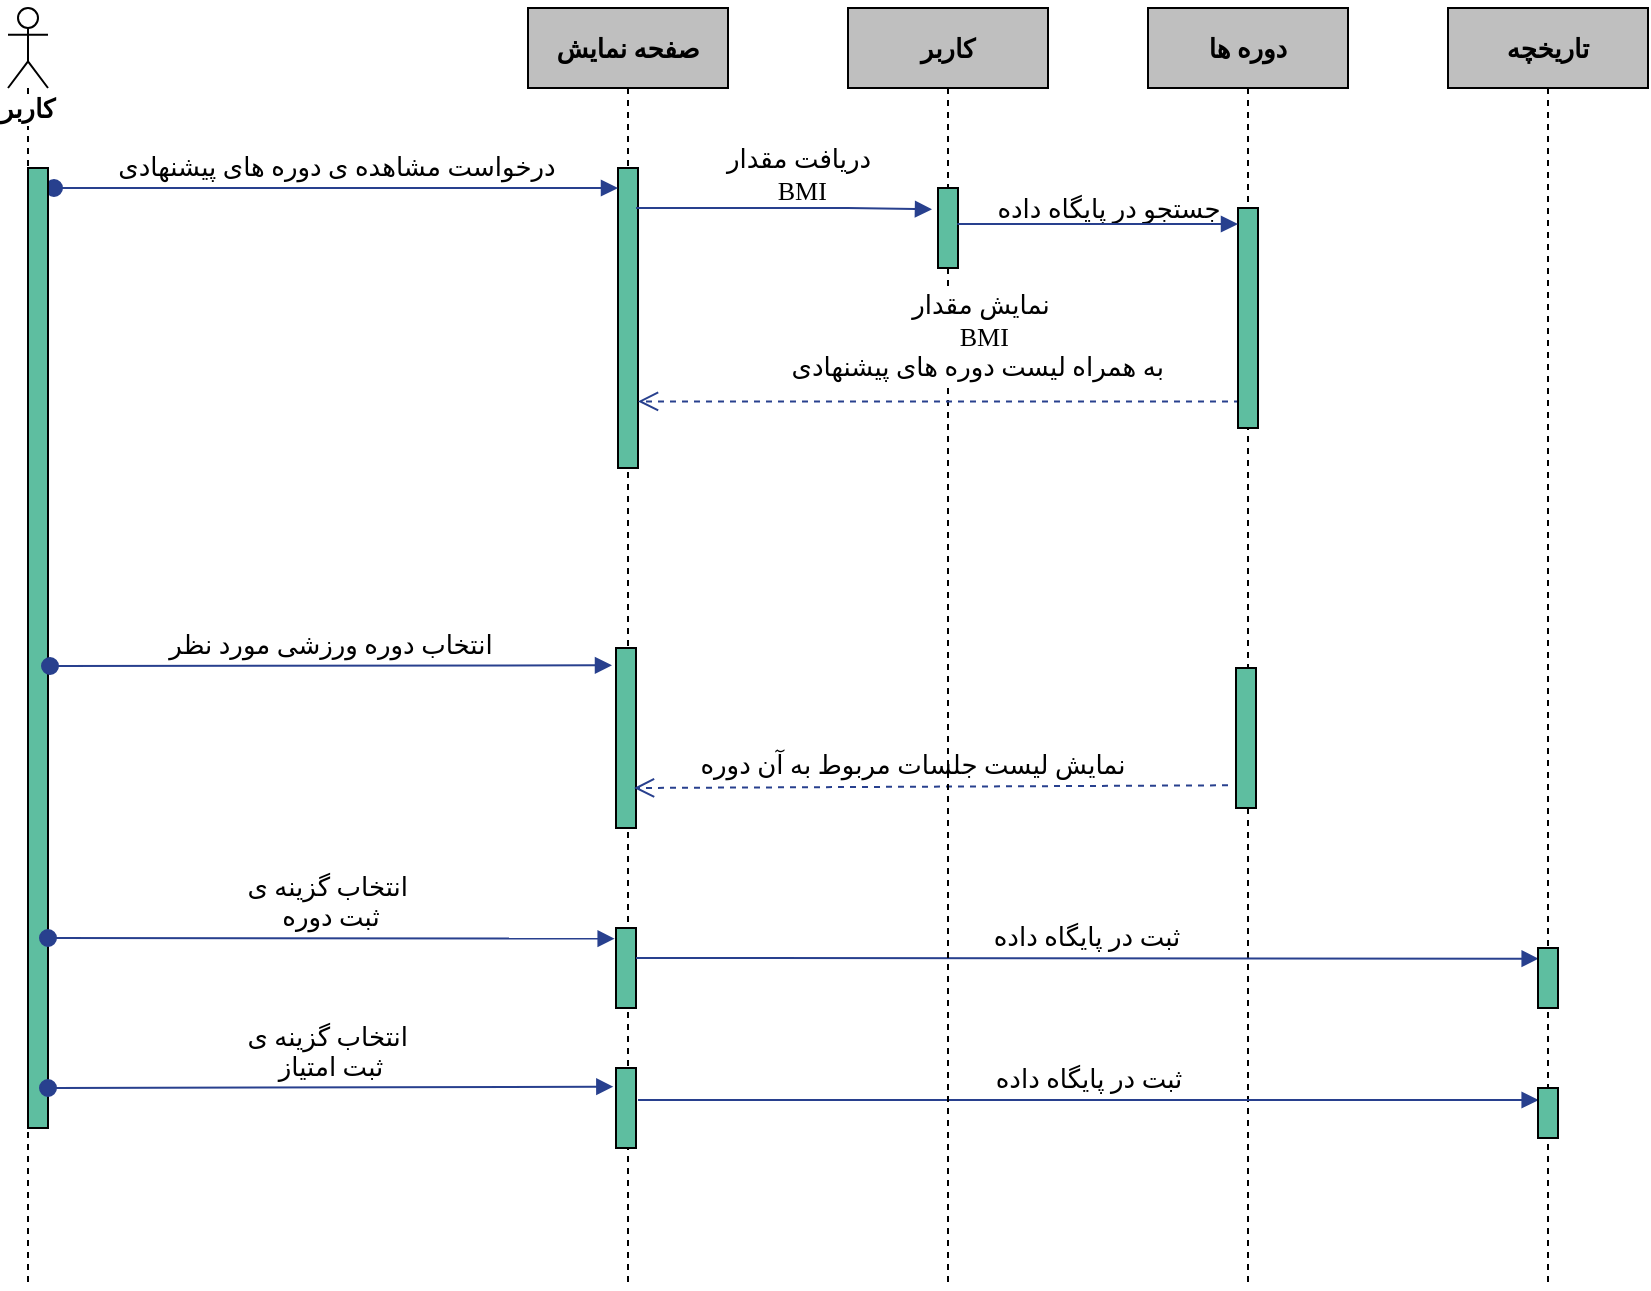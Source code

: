 <mxfile version="14.8.2" type="github">
  <diagram id="gclrW9IZEGYl_Us_NXqO" name="Page-1">
    <mxGraphModel dx="782" dy="436" grid="1" gridSize="10" guides="1" tooltips="1" connect="1" arrows="1" fold="1" page="1" pageScale="1" pageWidth="850" pageHeight="1100" math="0" shadow="0">
      <root>
        <mxCell id="0" />
        <mxCell id="1" parent="0" />
        <mxCell id="ecLLTJah2uslzvCgLHW6-1" value="&lt;font face=&quot;B Zar&quot; style=&quot;font-size: 13px&quot;&gt;&lt;b&gt;کاربر&lt;/b&gt;&lt;/font&gt;" style="shape=umlLifeline;participant=umlActor;perimeter=lifelinePerimeter;whiteSpace=wrap;html=1;container=1;collapsible=0;recursiveResize=0;verticalAlign=top;spacingTop=36;labelBackgroundColor=#ffffff;outlineConnect=0;size=40;" parent="1" vertex="1">
          <mxGeometry x="20" y="20" width="20" height="640" as="geometry" />
        </mxCell>
        <mxCell id="ecLLTJah2uslzvCgLHW6-2" value="&lt;font style=&quot;font-size: 13px;&quot;&gt;&lt;br style=&quot;font-size: 13px;&quot;&gt;صفحه نمایش&lt;br style=&quot;font-size: 13px;&quot;&gt;&lt;/font&gt;&lt;br style=&quot;font-size: 13px;&quot;&gt;" style="shape=umlLifeline;perimeter=lifelinePerimeter;whiteSpace=wrap;html=1;container=1;collapsible=0;recursiveResize=0;outlineConnect=0;fontSize=13;fontFamily=B Zar;fontStyle=1;fillColor=#BFBFBF;" parent="1" vertex="1">
          <mxGeometry x="280" y="20" width="100" height="640" as="geometry" />
        </mxCell>
        <mxCell id="ecLLTJah2uslzvCgLHW6-3" value="" style="html=1;points=[];perimeter=orthogonalPerimeter;fillColor=#5EBEA0;" parent="ecLLTJah2uslzvCgLHW6-2" vertex="1">
          <mxGeometry x="45" y="80" width="10" height="150" as="geometry" />
        </mxCell>
        <mxCell id="ecLLTJah2uslzvCgLHW6-5" value="&lt;font style=&quot;font-size: 13px;&quot;&gt;درخواست مشاهده ی دوره های پیشنهادی&lt;/font&gt;" style="html=1;verticalAlign=bottom;startArrow=oval;endArrow=block;startSize=8;fontSize=13;fontFamily=B Zar;strokeColor=#28408E;" parent="1" target="ecLLTJah2uslzvCgLHW6-3" edge="1">
          <mxGeometry relative="1" as="geometry">
            <mxPoint x="43" y="110" as="sourcePoint" />
            <Array as="points">
              <mxPoint x="90" y="110" />
            </Array>
          </mxGeometry>
        </mxCell>
        <mxCell id="ecLLTJah2uslzvCgLHW6-7" value="" style="html=1;points=[];perimeter=orthogonalPerimeter;fillColor=#5EBEA0;" parent="1" vertex="1">
          <mxGeometry x="30" y="100" width="10" height="480" as="geometry" />
        </mxCell>
        <mxCell id="x91RRcyRa2O_VJ76zCkE-1" value="دوره ها" style="shape=umlLifeline;perimeter=lifelinePerimeter;whiteSpace=wrap;html=1;container=1;collapsible=0;recursiveResize=0;outlineConnect=0;fontFamily=B Zar;fontSize=13;fontStyle=1;fillColor=#BFBFBF;" vertex="1" parent="1">
          <mxGeometry x="590" y="20" width="100" height="640" as="geometry" />
        </mxCell>
        <mxCell id="x91RRcyRa2O_VJ76zCkE-2" value="تاریخچه" style="shape=umlLifeline;perimeter=lifelinePerimeter;whiteSpace=wrap;html=1;container=1;collapsible=0;recursiveResize=0;outlineConnect=0;fontFamily=B Zar;fontSize=13;fontStyle=1;fillColor=#BFBFBF;" vertex="1" parent="1">
          <mxGeometry x="740" y="20" width="100" height="640" as="geometry" />
        </mxCell>
        <mxCell id="x91RRcyRa2O_VJ76zCkE-3" value="" style="html=1;points=[];perimeter=orthogonalPerimeter;fillColor=#5EBEA0;" vertex="1" parent="x91RRcyRa2O_VJ76zCkE-2">
          <mxGeometry x="45" y="470" width="10" height="30" as="geometry" />
        </mxCell>
        <mxCell id="x91RRcyRa2O_VJ76zCkE-4" value="" style="html=1;points=[];perimeter=orthogonalPerimeter;fillColor=#5EBEA0;" vertex="1" parent="x91RRcyRa2O_VJ76zCkE-2">
          <mxGeometry x="45" y="540" width="10" height="25" as="geometry" />
        </mxCell>
        <mxCell id="x91RRcyRa2O_VJ76zCkE-5" value="&lt;font style=&quot;font-size: 13px;&quot;&gt;انتخاب دوره ورزشی مورد نظر&lt;br style=&quot;font-size: 13px;&quot;&gt;&lt;/font&gt;" style="html=1;verticalAlign=bottom;startArrow=oval;endArrow=block;startSize=8;strokeColor=#28408E;fontFamily=B Zar;fontSize=13;entryX=-0.2;entryY=0.096;entryDx=0;entryDy=0;entryPerimeter=0;" edge="1" parent="1" target="x91RRcyRa2O_VJ76zCkE-14">
          <mxGeometry relative="1" as="geometry">
            <mxPoint x="41" y="349" as="sourcePoint" />
            <mxPoint x="320" y="345" as="targetPoint" />
          </mxGeometry>
        </mxCell>
        <mxCell id="x91RRcyRa2O_VJ76zCkE-6" value="" style="html=1;points=[];perimeter=orthogonalPerimeter;fillColor=#5EBEA0;" vertex="1" parent="1">
          <mxGeometry x="324" y="480" width="10" height="40" as="geometry" />
        </mxCell>
        <mxCell id="x91RRcyRa2O_VJ76zCkE-7" value="&lt;font style=&quot;font-size: 13px;&quot;&gt;انتخاب گزینه ی&amp;nbsp;&lt;br style=&quot;font-size: 13px;&quot;&gt;ثبت دوره&lt;br style=&quot;font-size: 13px;&quot;&gt;&lt;/font&gt;" style="html=1;verticalAlign=bottom;startArrow=oval;endArrow=block;startSize=8;strokeColor=#28408E;fontFamily=B Zar;fontSize=13;entryX=-0.067;entryY=0.133;entryDx=0;entryDy=0;entryPerimeter=0;" edge="1" parent="1" target="x91RRcyRa2O_VJ76zCkE-6">
          <mxGeometry relative="1" as="geometry">
            <mxPoint x="40" y="485" as="sourcePoint" />
            <mxPoint x="319" y="485" as="targetPoint" />
          </mxGeometry>
        </mxCell>
        <mxCell id="x91RRcyRa2O_VJ76zCkE-8" value="&lt;font style=&quot;font-size: 13px;&quot;&gt;ثبت در پایگاه داده&lt;/font&gt;" style="html=1;verticalAlign=bottom;endArrow=block;fontFamily=B Zar;fontSize=13;strokeColor=#28408E;entryX=0.033;entryY=0.178;entryDx=0;entryDy=0;entryPerimeter=0;" edge="1" parent="1" target="x91RRcyRa2O_VJ76zCkE-12">
          <mxGeometry relative="1" as="geometry">
            <mxPoint x="334" y="495" as="sourcePoint" />
            <mxPoint x="780" y="495" as="targetPoint" />
          </mxGeometry>
        </mxCell>
        <mxCell id="x91RRcyRa2O_VJ76zCkE-9" value="&lt;font style=&quot;font-size: 13px;&quot;&gt;انتخاب گزینه ی&amp;nbsp;&lt;br style=&quot;font-size: 13px;&quot;&gt;ثبت امتیاز&lt;br style=&quot;font-size: 13px;&quot;&gt;&lt;/font&gt;" style="html=1;verticalAlign=bottom;startArrow=oval;endArrow=block;startSize=8;strokeColor=#28408E;fontSize=13;fontFamily=B Zar;entryX=-0.133;entryY=0.233;entryDx=0;entryDy=0;entryPerimeter=0;" edge="1" parent="1" target="x91RRcyRa2O_VJ76zCkE-10">
          <mxGeometry relative="1" as="geometry">
            <mxPoint x="40" y="560" as="sourcePoint" />
            <mxPoint x="319" y="560" as="targetPoint" />
          </mxGeometry>
        </mxCell>
        <mxCell id="x91RRcyRa2O_VJ76zCkE-10" value="" style="html=1;points=[];perimeter=orthogonalPerimeter;fillColor=#5EBEA0;" vertex="1" parent="1">
          <mxGeometry x="324" y="550" width="10" height="40" as="geometry" />
        </mxCell>
        <mxCell id="x91RRcyRa2O_VJ76zCkE-11" value="&lt;font style=&quot;font-size: 13px;&quot;&gt;ثبت در پایگاه داده&lt;/font&gt;" style="html=1;verticalAlign=bottom;endArrow=block;fontFamily=B Zar;fontSize=13;strokeColor=#28408E;entryX=0.033;entryY=0.24;entryDx=0;entryDy=0;entryPerimeter=0;" edge="1" parent="1" target="x91RRcyRa2O_VJ76zCkE-13">
          <mxGeometry relative="1" as="geometry">
            <mxPoint x="335" y="566" as="sourcePoint" />
            <mxPoint x="694.67" y="566" as="targetPoint" />
          </mxGeometry>
        </mxCell>
        <mxCell id="x91RRcyRa2O_VJ76zCkE-12" value="" style="html=1;points=[];perimeter=orthogonalPerimeter;fillColor=#5EBEA0;" vertex="1" parent="1">
          <mxGeometry x="785" y="490" width="10" height="30" as="geometry" />
        </mxCell>
        <mxCell id="x91RRcyRa2O_VJ76zCkE-13" value="" style="html=1;points=[];perimeter=orthogonalPerimeter;fillColor=#5EBEA0;" vertex="1" parent="1">
          <mxGeometry x="785" y="560" width="10" height="25" as="geometry" />
        </mxCell>
        <mxCell id="x91RRcyRa2O_VJ76zCkE-14" value="" style="html=1;points=[];perimeter=orthogonalPerimeter;fillColor=#5EBEA0;" vertex="1" parent="1">
          <mxGeometry x="324" y="340" width="10" height="90" as="geometry" />
        </mxCell>
        <mxCell id="x91RRcyRa2O_VJ76zCkE-15" value="" style="edgeStyle=orthogonalEdgeStyle;html=1;align=left;spacingLeft=2;endArrow=block;rounded=0;strokeColor=#28408E;fontSize=13;fontFamily=B Zar;entryX=-0.3;entryY=0.267;entryDx=0;entryDy=0;entryPerimeter=0;" edge="1" parent="1" target="x91RRcyRa2O_VJ76zCkE-20">
          <mxGeometry x="-0.722" y="-80" relative="1" as="geometry">
            <mxPoint x="334" y="120" as="sourcePoint" />
            <Array as="points">
              <mxPoint x="440" y="120" />
            </Array>
            <mxPoint x="536.5" y="120" as="targetPoint" />
            <mxPoint as="offset" />
          </mxGeometry>
        </mxCell>
        <mxCell id="x91RRcyRa2O_VJ76zCkE-16" value="&lt;font style=&quot;font-size: 13px&quot; face=&quot;B Zar&quot;&gt;جستجو در پایگاه داده&lt;/font&gt;" style="text;html=1;align=center;verticalAlign=middle;resizable=0;points=[];autosize=1;strokeColor=none;" vertex="1" parent="1">
          <mxGeometry x="520" y="110" width="100" height="20" as="geometry" />
        </mxCell>
        <mxCell id="x91RRcyRa2O_VJ76zCkE-17" value="&lt;font style=&quot;font-size: 13px&quot;&gt;نمایش&amp;nbsp;&lt;/font&gt;&lt;span style=&quot;text-align: left&quot;&gt;لیست جلسات مربوط به آن دوره&lt;/span&gt;" style="html=1;verticalAlign=bottom;endArrow=open;dashed=1;endSize=8;strokeColor=#28408e;fontFamily=B Zar;fontSize=13;fontStyle=0;exitX=-0.4;exitY=0.838;exitDx=0;exitDy=0;exitPerimeter=0;" edge="1" parent="1" source="x91RRcyRa2O_VJ76zCkE-18">
          <mxGeometry x="0.068" relative="1" as="geometry">
            <mxPoint x="333" y="410" as="targetPoint" />
            <mxPoint x="539" y="410" as="sourcePoint" />
            <mxPoint as="offset" />
          </mxGeometry>
        </mxCell>
        <mxCell id="x91RRcyRa2O_VJ76zCkE-18" value="" style="html=1;points=[];perimeter=orthogonalPerimeter;fillColor=#5EBEA0;" vertex="1" parent="1">
          <mxGeometry x="634" y="350" width="10" height="70" as="geometry" />
        </mxCell>
        <mxCell id="x91RRcyRa2O_VJ76zCkE-19" value="کاربر" style="shape=umlLifeline;perimeter=lifelinePerimeter;whiteSpace=wrap;html=1;container=1;collapsible=0;recursiveResize=0;outlineConnect=0;fontFamily=B Zar;fontSize=13;fontStyle=1;fillColor=#BFBFBF;" vertex="1" parent="1">
          <mxGeometry x="440" y="20" width="100" height="640" as="geometry" />
        </mxCell>
        <mxCell id="x91RRcyRa2O_VJ76zCkE-20" value="" style="html=1;points=[];perimeter=orthogonalPerimeter;fillColor=#5EBEA0;" vertex="1" parent="1">
          <mxGeometry x="485" y="110" width="10" height="40" as="geometry" />
        </mxCell>
        <mxCell id="x91RRcyRa2O_VJ76zCkE-22" value="&lt;font face=&quot;B Zar&quot; style=&quot;font-size: 13px&quot;&gt;دریافت مقدار&lt;br&gt;&amp;nbsp;BMI&lt;/font&gt;" style="text;html=1;align=center;verticalAlign=middle;resizable=0;points=[];autosize=1;strokeColor=none;" vertex="1" parent="1">
          <mxGeometry x="380" y="83" width="70" height="40" as="geometry" />
        </mxCell>
        <mxCell id="x91RRcyRa2O_VJ76zCkE-23" value="&lt;font style=&quot;font-size: 13px&quot;&gt;نمایش مقدار&lt;br&gt;&amp;nbsp;BMI &lt;br&gt;به همراه لیست دوره های پیشنهادی&amp;nbsp;&lt;/font&gt;" style="html=1;verticalAlign=bottom;endArrow=open;dashed=1;endSize=8;strokeColor=#28408E;fontFamily=B Zar;fontSize=13;exitX=0.1;exitY=0.879;exitDx=0;exitDy=0;exitPerimeter=0;" edge="1" parent="1" source="x91RRcyRa2O_VJ76zCkE-24" target="ecLLTJah2uslzvCgLHW6-3">
          <mxGeometry x="-0.134" y="-7" relative="1" as="geometry">
            <mxPoint x="334.5" y="190" as="targetPoint" />
            <mxPoint x="634" y="190" as="sourcePoint" />
            <mxPoint as="offset" />
          </mxGeometry>
        </mxCell>
        <mxCell id="x91RRcyRa2O_VJ76zCkE-24" value="" style="html=1;points=[];perimeter=orthogonalPerimeter;fillColor=#5EBEA0;" vertex="1" parent="1">
          <mxGeometry x="635" y="120" width="10" height="110" as="geometry" />
        </mxCell>
        <mxCell id="x91RRcyRa2O_VJ76zCkE-26" value="" style="edgeStyle=orthogonalEdgeStyle;html=1;align=left;spacingLeft=2;endArrow=block;rounded=0;strokeColor=#28408E;fontSize=13;fontFamily=B Zar;exitX=0.967;exitY=0.45;exitDx=0;exitDy=0;exitPerimeter=0;" edge="1" parent="1" source="x91RRcyRa2O_VJ76zCkE-20">
          <mxGeometry x="-0.722" y="-80" relative="1" as="geometry">
            <mxPoint x="500" y="130" as="sourcePoint" />
            <Array as="points">
              <mxPoint x="560" y="128" />
              <mxPoint x="560" y="128" />
            </Array>
            <mxPoint x="635" y="128" as="targetPoint" />
            <mxPoint as="offset" />
          </mxGeometry>
        </mxCell>
      </root>
    </mxGraphModel>
  </diagram>
</mxfile>
